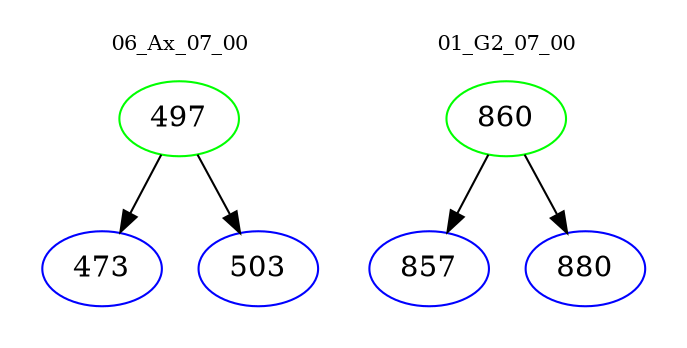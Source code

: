 digraph{
subgraph cluster_0 {
color = white
label = "06_Ax_07_00";
fontsize=10;
T0_497 [label="497", color="green"]
T0_497 -> T0_473 [color="black"]
T0_473 [label="473", color="blue"]
T0_497 -> T0_503 [color="black"]
T0_503 [label="503", color="blue"]
}
subgraph cluster_1 {
color = white
label = "01_G2_07_00";
fontsize=10;
T1_860 [label="860", color="green"]
T1_860 -> T1_857 [color="black"]
T1_857 [label="857", color="blue"]
T1_860 -> T1_880 [color="black"]
T1_880 [label="880", color="blue"]
}
}
